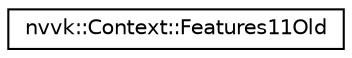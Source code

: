 digraph "Graphical Class Hierarchy"
{
 // LATEX_PDF_SIZE
  edge [fontname="Helvetica",fontsize="10",labelfontname="Helvetica",labelfontsize="10"];
  node [fontname="Helvetica",fontsize="10",shape=record];
  rankdir="LR";
  Node0 [label="nvvk::Context::Features11Old",height=0.2,width=0.4,color="black", fillcolor="white", style="filled",URL="$structnvvk_1_1_context_1_1_features11_old.html",tooltip=" "];
}
